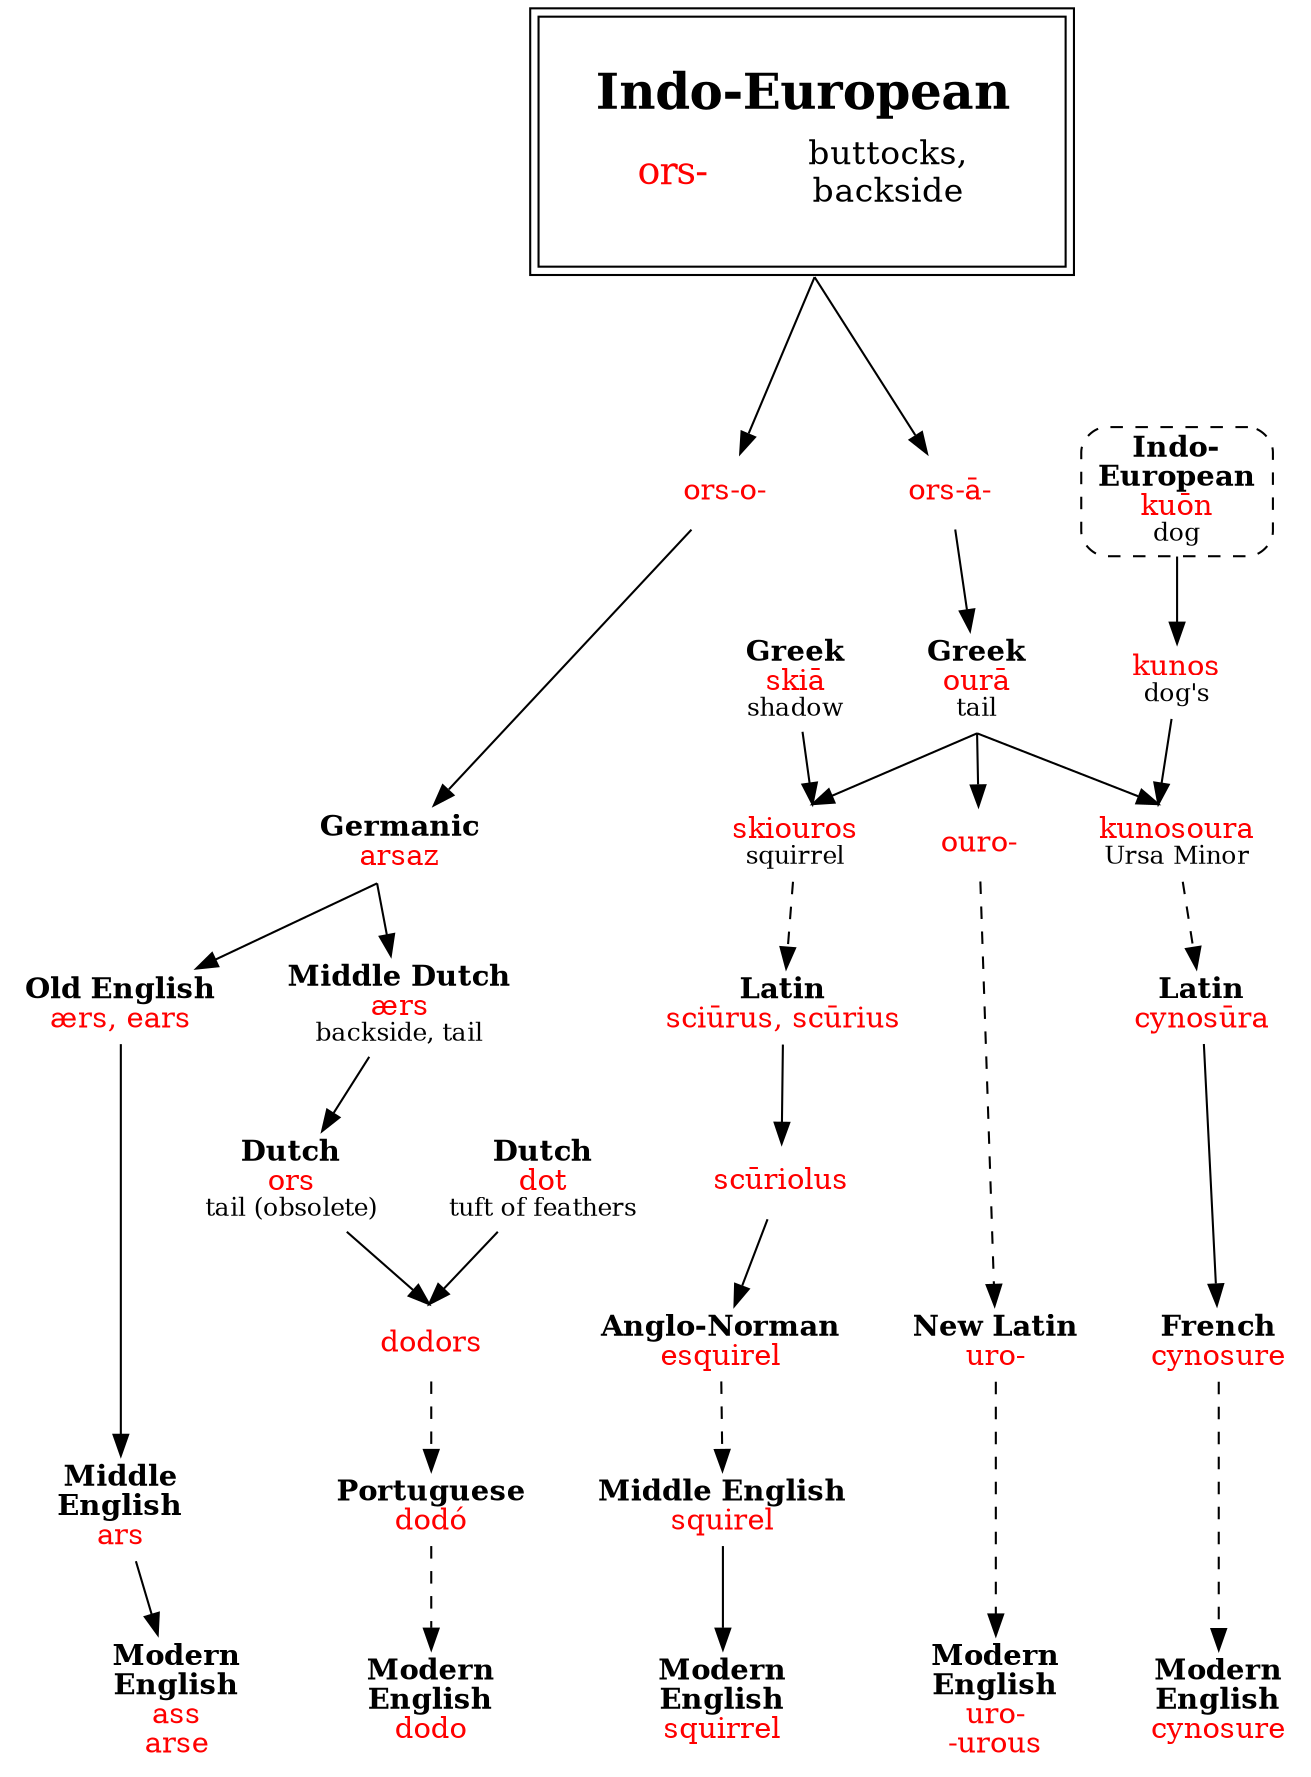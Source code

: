 strict digraph {
    node [shape=plaintext]
    ors [label=<<table border="0"><tr><td colspan="2"><font point-size="24"><b>Indo-European</b></font></td></tr><tr><td><font point-size="18" color="red">ors-</font></td><td><font point-size="16">buttocks,<br/>backside</font></td></tr></table>> tooltip="Indo-European \"ors-\" buttocks, backside" shape=box peripheries=2 margin=.3]
    ors -> { orso orsa } [sametail=1 minlen=2]
    orso [label=<<font color="red">ors-o-</font>>]
    orsa [label=<<font color="red">ors-ā-</font>>]
    orso -> arsazGm
	arsazGm -> { earsOE aersMD } [sametail=1]
    arsazGm [label=<<b>Germanic</b><br/><font color="red">arsaz</font>>]
    /* ass, arse omitted: wheatear */
    earsOE [label=<<b>Old English</b><br/><font color="red">ærs, ears</font>>]
    earsOE -> arsME -> ass
    arsME [label=<<b>Middle<br/>English</b><br/><font color="red">ars</font>>]
    ass [label=<<b>Modern<br/>English</b><br/><font color="red">ass<br/>arse</font>>]
    /* dodo */
    aersMD -> orsD
    { dotD orsD } -> dodorsD [samehead=1] // want dot left of ors
	orsD -> ass [style=invis]
    dodorsD -> dodoP -> dodo [style=dashed]
    aersMD [label=<<b>Middle Dutch</b><br/><font color="red">ærs</font><br/><font point-size="12">backside, tail</font>>]
    dotD [label=<<b>Dutch</b><br/><font color="red">dot</font><br/><font point-size="12">tuft of feathers</font>>]
    orsD [label=<<b>Dutch</b><br/><font color="red">ors</font><br/><font point-size="12">tail (obsolete)</font>>]
    dodorsD [label=<<font color="red">dodors</font>>]
    dodoP [label=<<b>Portuguese</b><br/><font color="red">dodó</font>>]
    dodo [label=<<b>Modern<br/>English</b><br/><font color="red">dodo</font>>]
    /* ors-a- omitted: anthurium, anuran, coenurus, dasyure, eremurus, oxyuriasis, silurid - all from taxonomy */
	
    orsa -> ouraG
    ouraG [label=<<b>Greek</b><br/><font color="red">ourā</font><br/><font point-size="12">tail</font>>]
    /* squirrel */
    skia -> skiourosG [samehead=1]
    ouraG -> skiourosG [samehead=1 sametail=1]
    skia [label=<<b>Greek</b><br/><font color="red">skiā</font><br/><font point-size="12">shadow</font>>]
    skiourosG [label=<<font color="red">skiouros</font><br/><font point-size="12">squirrel</font>>]
    skiourosG -> sciurusL [style=dashed]
    sciurusL [label=<<b>Latin</b><br/><font color="red">sciūrus, scūrius</font>>]
    sciurusL -> scuriolusL -> esquirelAN
    scuriolusL [label=<<font color="red">scūriolus</font>>]
    esquirelAN [label=<<b>Anglo-Norman</b><br/><font color="red">esquirel</font>>]
    esquirelAN -> squirelME [style=dashed]
    squirelME -> squirrel
    squirelME [label=<<b>Middle English</b><br/><font color="red">squirel</font>>]
    squirrel [label=<<b>Modern<br/>English</b><br/><font color="red">squirrel</font>>]
    /* cynosure */
    kuon [label=<<b>Indo-<br/>European</b><br/><font color="red">kuōn</font><br/><font point-size="12">dog</font>> shape=box style="dashed,rounded" URL="kwon-dog1.svg"] //see kwon-dog1
	kuon -> kunos
	kunos [label=<<font color="red">kunos</font><br/><font point-size="12">dog's</font>>]
    kunosouraG [label=<<font color="red">kunosoura</font><br/><font point-size="12">Ursa Minor</font>>] // no macrons on this one (?)
	kunos -> kunosouraG [samehead=1]
	ouraG -> kunosouraG [sametail=1 samehead=1]
    kunosouraG -> cynosuraL [style=dashed]
    cynosuraL [label=<<b>Latin</b><br/><font color="red">cynosūra</font>>]
    cynosuraL -> cynosureF
    cynosureF [label=<<b>French</b><br/><font color="red">cynosure</font>>] // want this farther right
    cynosureF -> cynosure [style=dashed]
    cynosure [label=<<b>Modern<br/>English</b><br/><font color="red">cynosure</font>>]
    /* because Ursa Minor contains the North Star does French cynosure also mean cynosure or just Ursa Minor? */
    ouraG -> ouroG [sametail=1]
    ouroG -> uroNL -> uroE [style=dashed]
    ouroG [label=<<font color="red">ouro-</font>>]
    uroNL [label=<<b>New Latin</b><br/><font color="red">uro-</font>>]
    uroE [label=<<b>Modern<br/>English</b><br/><font color="red">uro-<br/>-urous</font>>]
    // urochord, urochordate, urodele, uropod, uropygial gland, uropygiium
    { rank=same ass dodo squirrel cynosure uroE }
}